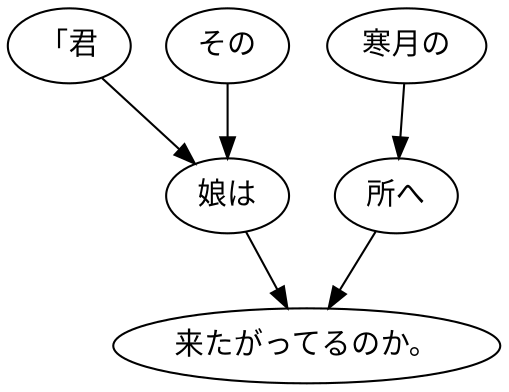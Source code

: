digraph graph2401 {
	node0 [label="「君"];
	node1 [label="その"];
	node2 [label="娘は"];
	node3 [label="寒月の"];
	node4 [label="所へ"];
	node5 [label="来たがってるのか。"];
	node0 -> node2;
	node1 -> node2;
	node2 -> node5;
	node3 -> node4;
	node4 -> node5;
}

